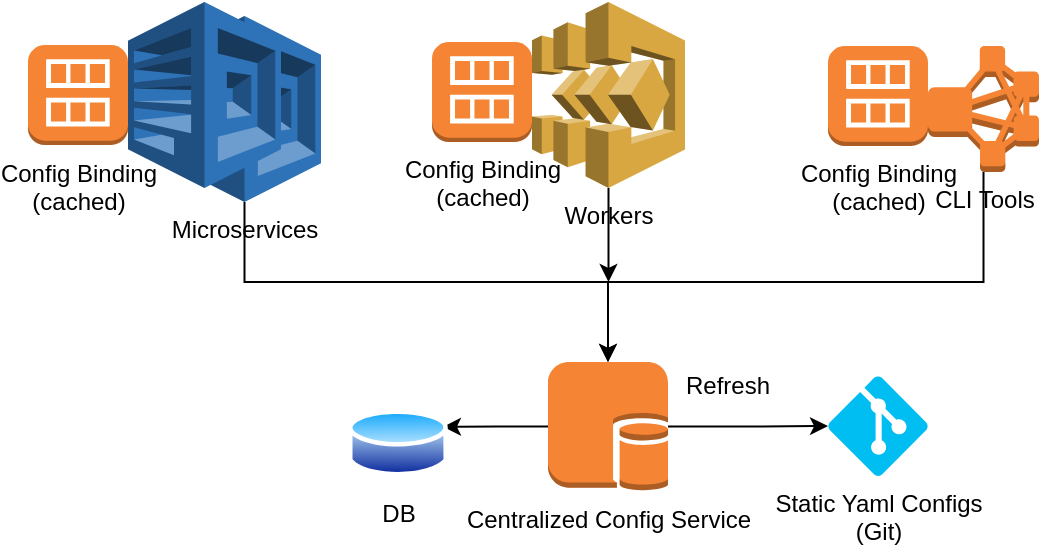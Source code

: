 <mxfile version="12.6.1" type="github">
  <diagram id="IsnPoK5MagyiCWdA0JYq" name="Page-1">
    <mxGraphModel dx="946" dy="544" grid="1" gridSize="10" guides="1" tooltips="1" connect="1" arrows="1" fold="1" page="1" pageScale="1" pageWidth="850" pageHeight="1100" math="0" shadow="0">
      <root>
        <mxCell id="0"/>
        <mxCell id="1" parent="0"/>
        <mxCell id="Tg_Q_-GsLaCHAvEcouOj-2" style="edgeStyle=orthogonalEdgeStyle;rounded=0;orthogonalLoop=1;jettySize=auto;html=1;" parent="1" source="_6uwvzbpBUcutJMh2Iwz-1" target="Tg_Q_-GsLaCHAvEcouOj-1" edge="1">
          <mxGeometry relative="1" as="geometry"/>
        </mxCell>
        <mxCell id="Tg_Q_-GsLaCHAvEcouOj-5" style="edgeStyle=orthogonalEdgeStyle;rounded=0;orthogonalLoop=1;jettySize=auto;html=1;entryX=1;entryY=0.25;entryDx=0;entryDy=0;" parent="1" source="_6uwvzbpBUcutJMh2Iwz-1" target="Tg_Q_-GsLaCHAvEcouOj-4" edge="1">
          <mxGeometry relative="1" as="geometry"/>
        </mxCell>
        <mxCell id="_6uwvzbpBUcutJMh2Iwz-1" value="Centralized Config Service" style="outlineConnect=0;dashed=0;verticalLabelPosition=bottom;verticalAlign=top;align=center;html=1;shape=mxgraph.aws3.db_on_instance;fillColor=#F58534;gradientColor=none;" parent="1" vertex="1">
          <mxGeometry x="310" y="210" width="60" height="64.5" as="geometry"/>
        </mxCell>
        <mxCell id="_6uwvzbpBUcutJMh2Iwz-11" style="edgeStyle=orthogonalEdgeStyle;rounded=0;orthogonalLoop=1;jettySize=auto;html=1;" parent="1" source="_6uwvzbpBUcutJMh2Iwz-2" target="_6uwvzbpBUcutJMh2Iwz-1" edge="1">
          <mxGeometry relative="1" as="geometry">
            <Array as="points">
              <mxPoint x="158" y="170"/>
              <mxPoint x="340" y="170"/>
            </Array>
          </mxGeometry>
        </mxCell>
        <mxCell id="_6uwvzbpBUcutJMh2Iwz-2" value="Microservices" style="outlineConnect=0;dashed=0;verticalLabelPosition=bottom;verticalAlign=top;align=center;html=1;shape=mxgraph.aws3.polly;fillColor=#2E73B8;gradientColor=none;" parent="1" vertex="1">
          <mxGeometry x="120" y="37" width="76.5" height="93" as="geometry"/>
        </mxCell>
        <mxCell id="_6uwvzbpBUcutJMh2Iwz-3" value="" style="outlineConnect=0;dashed=0;verticalLabelPosition=bottom;verticalAlign=top;align=center;html=1;shape=mxgraph.aws3.polly;fillColor=#2E73B8;gradientColor=none;" parent="1" vertex="1">
          <mxGeometry x="100" y="30" width="76.5" height="93" as="geometry"/>
        </mxCell>
        <mxCell id="_6uwvzbpBUcutJMh2Iwz-13" style="edgeStyle=orthogonalEdgeStyle;rounded=0;orthogonalLoop=1;jettySize=auto;html=1;" parent="1" source="_6uwvzbpBUcutJMh2Iwz-4" edge="1">
          <mxGeometry relative="1" as="geometry">
            <mxPoint x="340.25" y="170" as="targetPoint"/>
          </mxGeometry>
        </mxCell>
        <mxCell id="_6uwvzbpBUcutJMh2Iwz-4" value="Workers" style="outlineConnect=0;dashed=0;verticalLabelPosition=bottom;verticalAlign=top;align=center;html=1;shape=mxgraph.aws3.step_functions;fillColor=#D9A741;gradientColor=none;" parent="1" vertex="1">
          <mxGeometry x="302" y="30" width="76.5" height="93" as="geometry"/>
        </mxCell>
        <mxCell id="_6uwvzbpBUcutJMh2Iwz-12" style="edgeStyle=orthogonalEdgeStyle;rounded=0;orthogonalLoop=1;jettySize=auto;html=1;" parent="1" source="_6uwvzbpBUcutJMh2Iwz-5" target="_6uwvzbpBUcutJMh2Iwz-1" edge="1">
          <mxGeometry relative="1" as="geometry">
            <Array as="points">
              <mxPoint x="528" y="170"/>
              <mxPoint x="340" y="170"/>
            </Array>
          </mxGeometry>
        </mxCell>
        <mxCell id="_6uwvzbpBUcutJMh2Iwz-5" value="CLI Tools" style="outlineConnect=0;dashed=0;verticalLabelPosition=bottom;verticalAlign=top;align=center;html=1;shape=mxgraph.aws3.emr_cluster;fillColor=#F58534;gradientColor=none;" parent="1" vertex="1">
          <mxGeometry x="500" y="52" width="55.5" height="63" as="geometry"/>
        </mxCell>
        <mxCell id="_6uwvzbpBUcutJMh2Iwz-8" value="Config Binding&lt;br&gt;(cached)" style="outlineConnect=0;dashed=0;verticalLabelPosition=bottom;verticalAlign=top;align=center;html=1;shape=mxgraph.aws3.ami;fillColor=#F58534;gradientColor=none;" parent="1" vertex="1">
          <mxGeometry x="50" y="51.5" width="50" height="50" as="geometry"/>
        </mxCell>
        <mxCell id="_6uwvzbpBUcutJMh2Iwz-9" value="Config Binding&lt;br&gt;(cached)" style="outlineConnect=0;dashed=0;verticalLabelPosition=bottom;verticalAlign=top;align=center;html=1;shape=mxgraph.aws3.ami;fillColor=#F58534;gradientColor=none;" parent="1" vertex="1">
          <mxGeometry x="252" y="50" width="50" height="50" as="geometry"/>
        </mxCell>
        <mxCell id="_6uwvzbpBUcutJMh2Iwz-10" value="Config Binding&lt;br&gt;(cached)" style="outlineConnect=0;dashed=0;verticalLabelPosition=bottom;verticalAlign=top;align=center;html=1;shape=mxgraph.aws3.ami;fillColor=#F58534;gradientColor=none;" parent="1" vertex="1">
          <mxGeometry x="450" y="52" width="50" height="50" as="geometry"/>
        </mxCell>
        <mxCell id="Tg_Q_-GsLaCHAvEcouOj-1" value="Static Yaml Configs&lt;br&gt;(Git)" style="verticalLabelPosition=bottom;html=1;verticalAlign=top;align=center;strokeColor=none;fillColor=#00BEF2;shape=mxgraph.azure.git_repository;" parent="1" vertex="1">
          <mxGeometry x="450" y="217" width="50" height="50" as="geometry"/>
        </mxCell>
        <mxCell id="Tg_Q_-GsLaCHAvEcouOj-4" value="DB" style="aspect=fixed;perimeter=ellipsePerimeter;html=1;align=center;shadow=0;dashed=0;spacingTop=3;image;image=img/lib/active_directory/database.svg;" parent="1" vertex="1">
          <mxGeometry x="210" y="232" width="50" height="37" as="geometry"/>
        </mxCell>
        <mxCell id="Tg_Q_-GsLaCHAvEcouOj-8" value="Refresh" style="text;html=1;strokeColor=none;fillColor=none;align=center;verticalAlign=middle;whiteSpace=wrap;rounded=0;" parent="1" vertex="1">
          <mxGeometry x="380" y="212" width="40" height="20" as="geometry"/>
        </mxCell>
      </root>
    </mxGraphModel>
  </diagram>
</mxfile>
